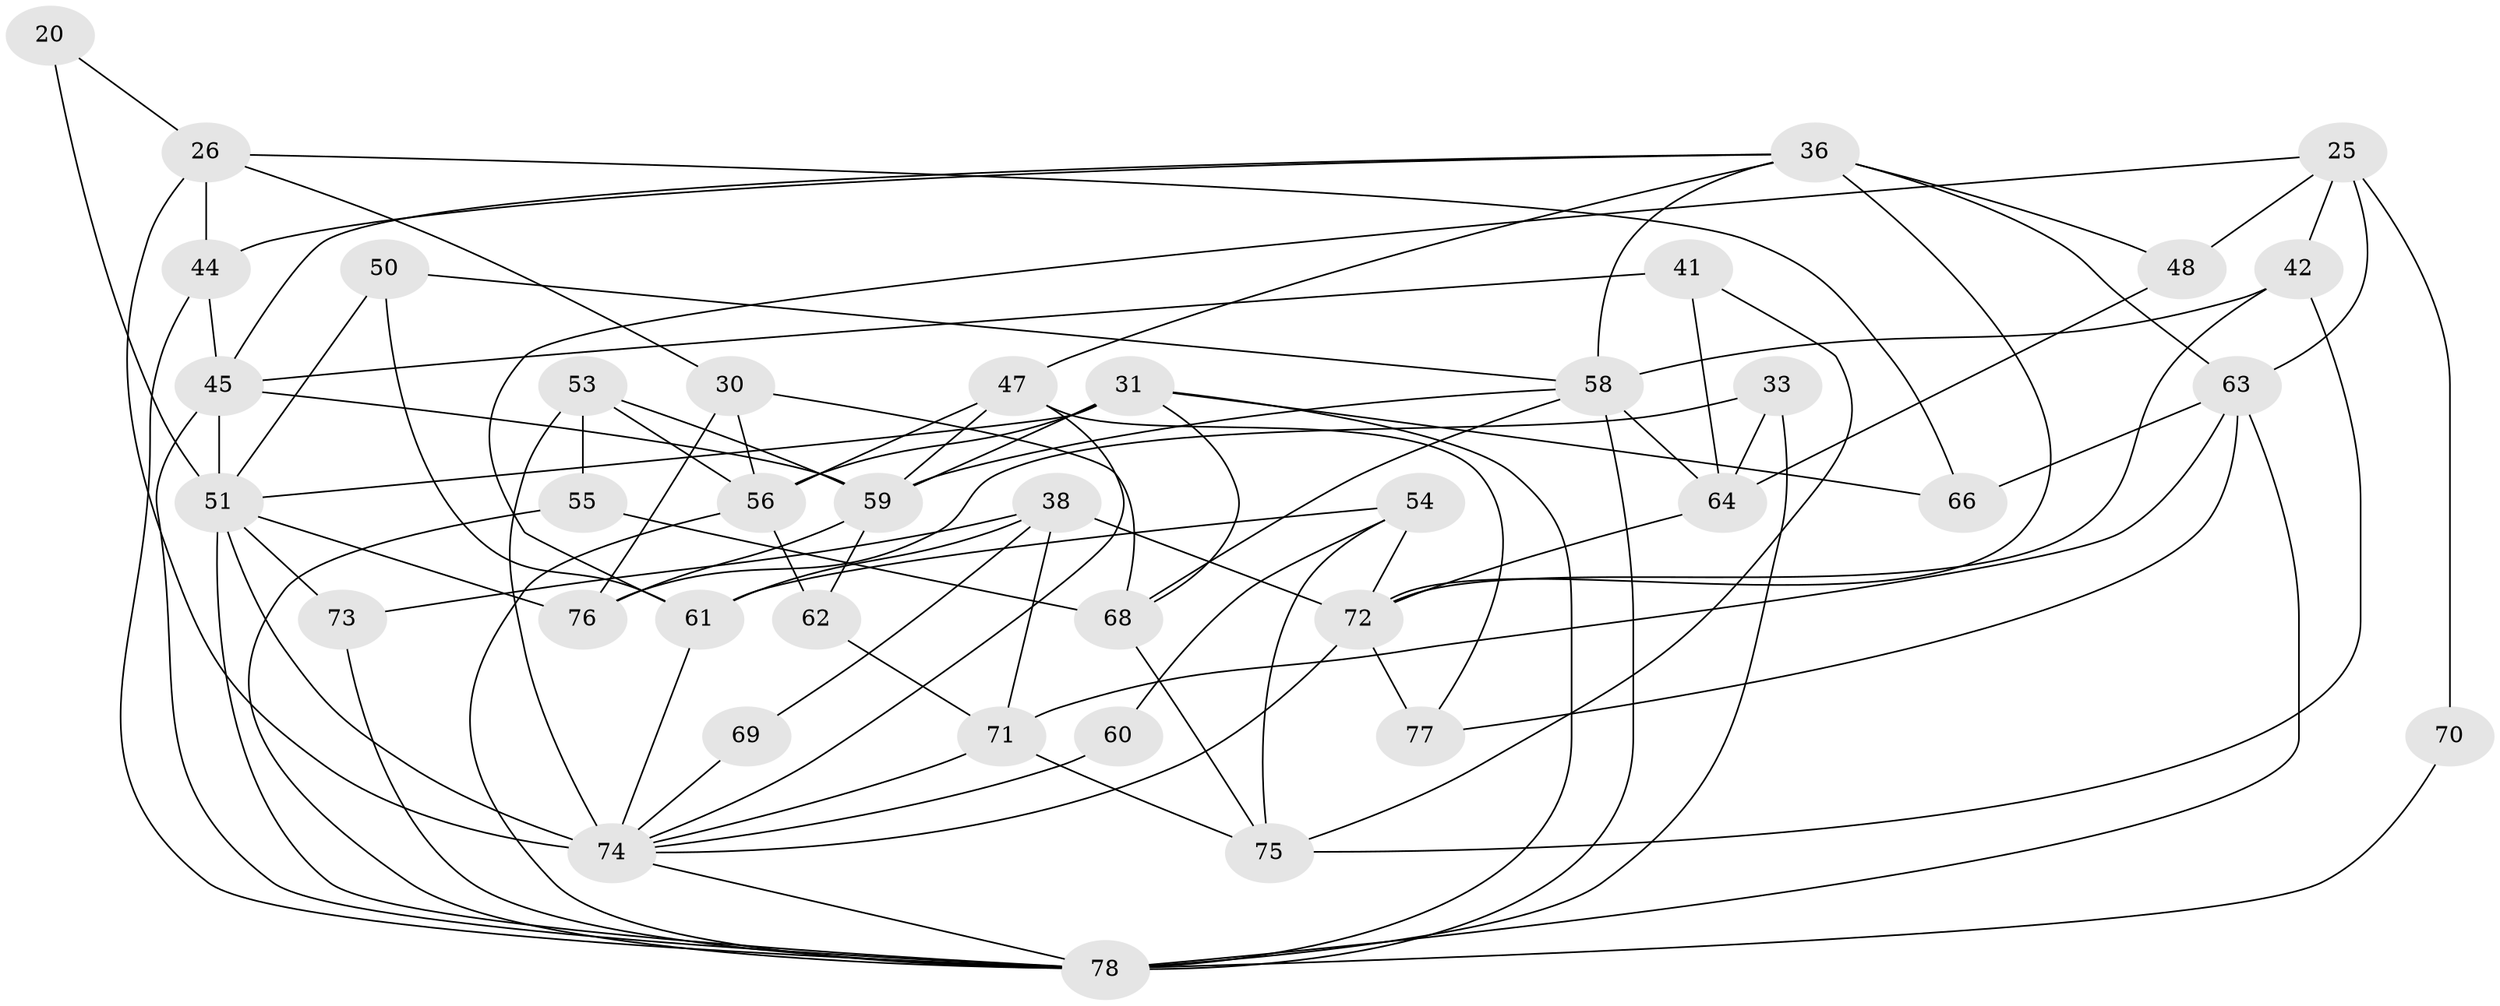 // original degree distribution, {4: 0.24358974358974358, 3: 0.32051282051282054, 6: 0.14102564102564102, 5: 0.15384615384615385, 2: 0.11538461538461539, 8: 0.01282051282051282, 9: 0.01282051282051282}
// Generated by graph-tools (version 1.1) at 2025/52/03/04/25 21:52:55]
// undirected, 39 vertices, 93 edges
graph export_dot {
graph [start="1"]
  node [color=gray90,style=filled];
  20;
  25 [super="+23"];
  26;
  30;
  31 [super="+19"];
  33 [super="+1"];
  36 [super="+22"];
  38 [super="+24"];
  41;
  42 [super="+7"];
  44 [super="+13+32"];
  45 [super="+35"];
  47;
  48;
  50 [super="+39"];
  51 [super="+40+21"];
  53 [super="+11"];
  54;
  55;
  56 [super="+37"];
  58 [super="+16"];
  59 [super="+5"];
  60;
  61;
  62;
  63 [super="+28"];
  64 [super="+34+8"];
  66;
  68 [super="+49"];
  69;
  70;
  71 [super="+27"];
  72 [super="+17+52"];
  73;
  74 [super="+4+15+46"];
  75;
  76;
  77;
  78 [super="+65+67"];
  20 -- 26;
  20 -- 51;
  25 -- 48;
  25 -- 70;
  25 -- 63 [weight=2];
  25 -- 42;
  25 -- 61;
  26 -- 66;
  26 -- 30;
  26 -- 74;
  26 -- 44 [weight=2];
  30 -- 68;
  30 -- 76;
  30 -- 56;
  31 -- 66;
  31 -- 51 [weight=2];
  31 -- 68;
  31 -- 56 [weight=2];
  31 -- 59;
  31 -- 78 [weight=2];
  33 -- 64 [weight=2];
  33 -- 76;
  33 -- 78;
  36 -- 45;
  36 -- 72;
  36 -- 48;
  36 -- 44;
  36 -- 63 [weight=2];
  36 -- 47;
  36 -- 58;
  38 -- 73;
  38 -- 71;
  38 -- 61;
  38 -- 72 [weight=2];
  38 -- 69;
  41 -- 45 [weight=2];
  41 -- 64 [weight=3];
  41 -- 75;
  42 -- 75;
  42 -- 72;
  42 -- 58;
  44 -- 45;
  44 -- 78;
  45 -- 51;
  45 -- 59;
  45 -- 78 [weight=2];
  47 -- 59;
  47 -- 56;
  47 -- 77;
  47 -- 74;
  48 -- 64;
  50 -- 61;
  50 -- 51;
  50 -- 58;
  51 -- 74 [weight=3];
  51 -- 73;
  51 -- 76;
  51 -- 78;
  53 -- 59 [weight=2];
  53 -- 55;
  53 -- 74 [weight=4];
  53 -- 56;
  54 -- 61;
  54 -- 75;
  54 -- 60;
  54 -- 72;
  55 -- 78;
  55 -- 68;
  56 -- 62;
  56 -- 78;
  58 -- 68;
  58 -- 64;
  58 -- 78 [weight=3];
  58 -- 59;
  59 -- 76;
  59 -- 62;
  60 -- 74;
  61 -- 74;
  62 -- 71;
  63 -- 66;
  63 -- 77;
  63 -- 71;
  63 -- 78 [weight=2];
  64 -- 72 [weight=2];
  68 -- 75;
  69 -- 74;
  70 -- 78;
  71 -- 74;
  71 -- 75;
  72 -- 74;
  72 -- 77;
  73 -- 78;
  74 -- 78 [weight=2];
}
